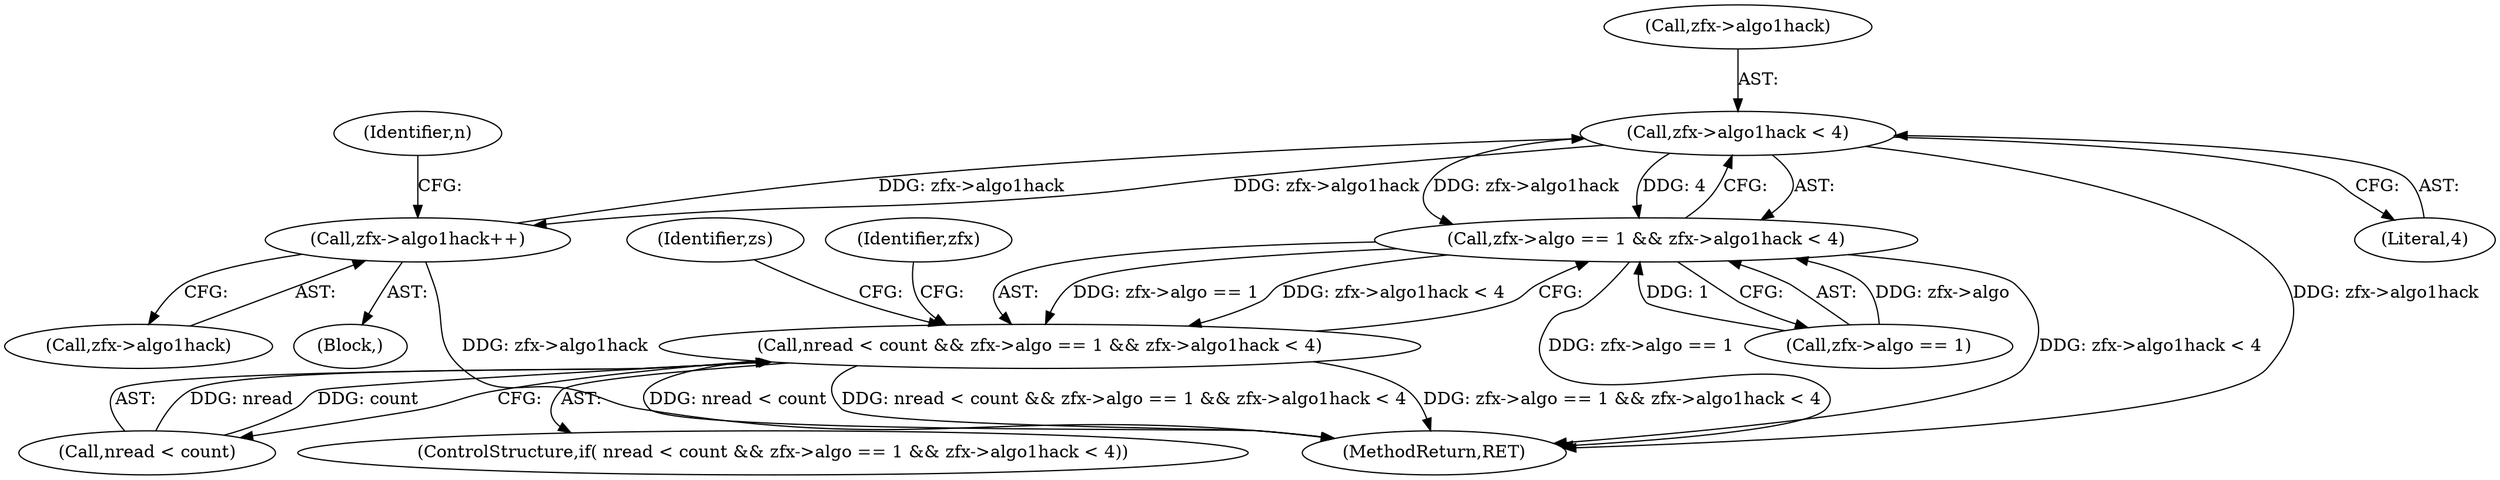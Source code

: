 digraph "0_gnupg_014b2103fcb12f261135e3954f26e9e07b39e342@pointer" {
"1000224" [label="(Call,zfx->algo1hack < 4)"];
"1000238" [label="(Call,zfx->algo1hack++)"];
"1000224" [label="(Call,zfx->algo1hack < 4)"];
"1000218" [label="(Call,zfx->algo == 1 && zfx->algo1hack < 4)"];
"1000214" [label="(Call,nread < count && zfx->algo == 1 && zfx->algo1hack < 4)"];
"1000249" [label="(Identifier,zs)"];
"1000225" [label="(Call,zfx->algo1hack)"];
"1000218" [label="(Call,zfx->algo == 1 && zfx->algo1hack < 4)"];
"1000238" [label="(Call,zfx->algo1hack++)"];
"1000239" [label="(Call,zfx->algo1hack)"];
"1000228" [label="(Literal,4)"];
"1000224" [label="(Call,zfx->algo1hack < 4)"];
"1000229" [label="(Block,)"];
"1000343" [label="(MethodReturn,RET)"];
"1000243" [label="(Identifier,n)"];
"1000215" [label="(Call,nread < count)"];
"1000234" [label="(Identifier,zfx)"];
"1000214" [label="(Call,nread < count && zfx->algo == 1 && zfx->algo1hack < 4)"];
"1000213" [label="(ControlStructure,if( nread < count && zfx->algo == 1 && zfx->algo1hack < 4))"];
"1000219" [label="(Call,zfx->algo == 1)"];
"1000224" -> "1000218"  [label="AST: "];
"1000224" -> "1000228"  [label="CFG: "];
"1000225" -> "1000224"  [label="AST: "];
"1000228" -> "1000224"  [label="AST: "];
"1000218" -> "1000224"  [label="CFG: "];
"1000224" -> "1000343"  [label="DDG: zfx->algo1hack"];
"1000224" -> "1000218"  [label="DDG: zfx->algo1hack"];
"1000224" -> "1000218"  [label="DDG: 4"];
"1000238" -> "1000224"  [label="DDG: zfx->algo1hack"];
"1000224" -> "1000238"  [label="DDG: zfx->algo1hack"];
"1000238" -> "1000229"  [label="AST: "];
"1000238" -> "1000239"  [label="CFG: "];
"1000239" -> "1000238"  [label="AST: "];
"1000243" -> "1000238"  [label="CFG: "];
"1000238" -> "1000343"  [label="DDG: zfx->algo1hack"];
"1000218" -> "1000214"  [label="AST: "];
"1000218" -> "1000219"  [label="CFG: "];
"1000219" -> "1000218"  [label="AST: "];
"1000214" -> "1000218"  [label="CFG: "];
"1000218" -> "1000343"  [label="DDG: zfx->algo == 1"];
"1000218" -> "1000343"  [label="DDG: zfx->algo1hack < 4"];
"1000218" -> "1000214"  [label="DDG: zfx->algo == 1"];
"1000218" -> "1000214"  [label="DDG: zfx->algo1hack < 4"];
"1000219" -> "1000218"  [label="DDG: zfx->algo"];
"1000219" -> "1000218"  [label="DDG: 1"];
"1000214" -> "1000213"  [label="AST: "];
"1000214" -> "1000215"  [label="CFG: "];
"1000215" -> "1000214"  [label="AST: "];
"1000234" -> "1000214"  [label="CFG: "];
"1000249" -> "1000214"  [label="CFG: "];
"1000214" -> "1000343"  [label="DDG: nread < count && zfx->algo == 1 && zfx->algo1hack < 4"];
"1000214" -> "1000343"  [label="DDG: zfx->algo == 1 && zfx->algo1hack < 4"];
"1000214" -> "1000343"  [label="DDG: nread < count"];
"1000215" -> "1000214"  [label="DDG: nread"];
"1000215" -> "1000214"  [label="DDG: count"];
}
